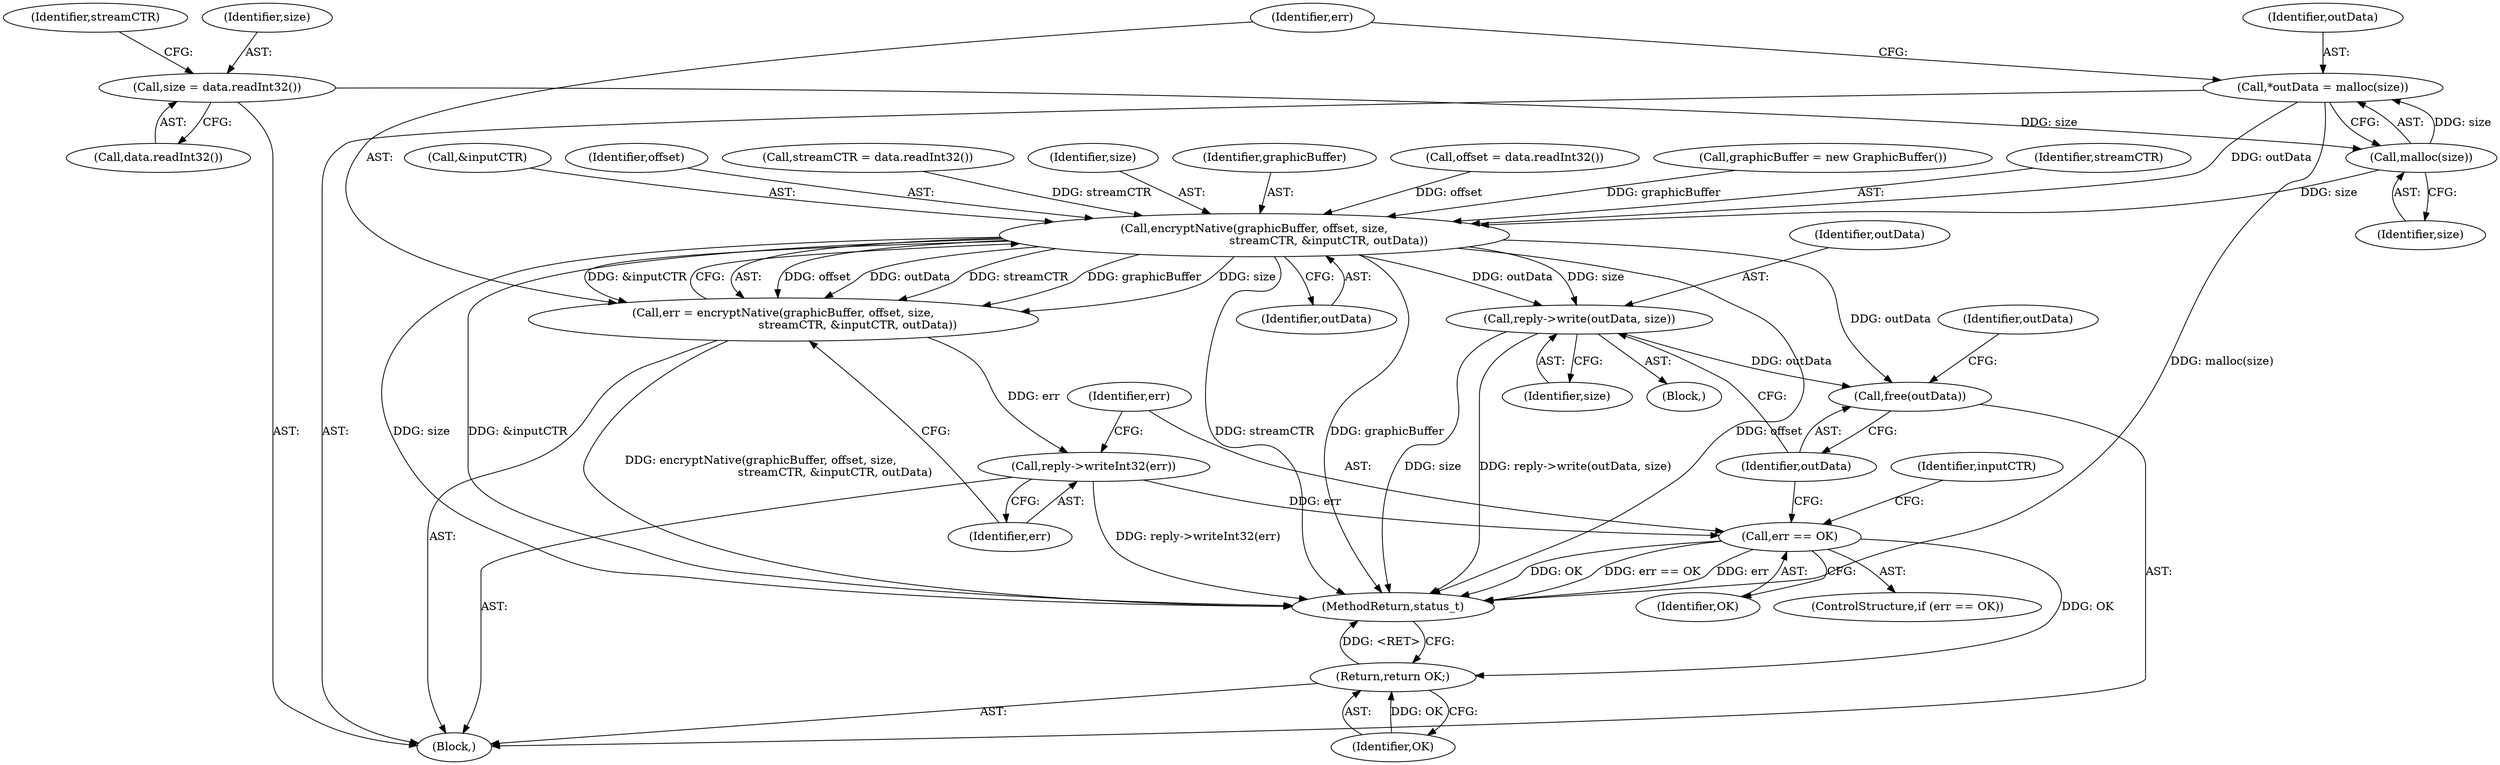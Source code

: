 digraph "0_Android_9667e3eff2d34c3797c3b529370de47b2c1f1bf6@API" {
"1000272" [label="(Call,*outData = malloc(size))"];
"1000274" [label="(Call,malloc(size))"];
"1000264" [label="(Call,size = data.readInt32())"];
"1000280" [label="(Call,encryptNative(graphicBuffer, offset, size,\n                                         streamCTR, &inputCTR, outData))"];
"1000278" [label="(Call,err = encryptNative(graphicBuffer, offset, size,\n                                         streamCTR, &inputCTR, outData))"];
"1000288" [label="(Call,reply->writeInt32(err))"];
"1000291" [label="(Call,err == OK)"];
"1000305" [label="(Return,return OK;)"];
"1000297" [label="(Call,reply->write(outData, size))"];
"1000300" [label="(Call,free(outData))"];
"1000306" [label="(Identifier,OK)"];
"1000291" [label="(Call,err == OK)"];
"1000269" [label="(Identifier,streamCTR)"];
"1000274" [label="(Call,malloc(size))"];
"1000297" [label="(Call,reply->write(outData, size))"];
"1000264" [label="(Call,size = data.readInt32())"];
"1000246" [label="(Block,)"];
"1000265" [label="(Identifier,size)"];
"1000293" [label="(Identifier,OK)"];
"1000282" [label="(Identifier,offset)"];
"1000294" [label="(Block,)"];
"1000268" [label="(Call,streamCTR = data.readInt32())"];
"1000300" [label="(Call,free(outData))"];
"1000298" [label="(Identifier,outData)"];
"1000266" [label="(Call,data.readInt32())"];
"1000283" [label="(Identifier,size)"];
"1000288" [label="(Call,reply->writeInt32(err))"];
"1000395" [label="(MethodReturn,status_t)"];
"1000273" [label="(Identifier,outData)"];
"1000281" [label="(Identifier,graphicBuffer)"];
"1000296" [label="(Identifier,inputCTR)"];
"1000289" [label="(Identifier,err)"];
"1000303" [label="(Identifier,outData)"];
"1000260" [label="(Call,offset = data.readInt32())"];
"1000280" [label="(Call,encryptNative(graphicBuffer, offset, size,\n                                         streamCTR, &inputCTR, outData))"];
"1000292" [label="(Identifier,err)"];
"1000301" [label="(Identifier,outData)"];
"1000287" [label="(Identifier,outData)"];
"1000252" [label="(Call,graphicBuffer = new GraphicBuffer())"];
"1000284" [label="(Identifier,streamCTR)"];
"1000299" [label="(Identifier,size)"];
"1000272" [label="(Call,*outData = malloc(size))"];
"1000275" [label="(Identifier,size)"];
"1000285" [label="(Call,&inputCTR)"];
"1000278" [label="(Call,err = encryptNative(graphicBuffer, offset, size,\n                                         streamCTR, &inputCTR, outData))"];
"1000279" [label="(Identifier,err)"];
"1000290" [label="(ControlStructure,if (err == OK))"];
"1000305" [label="(Return,return OK;)"];
"1000272" -> "1000246"  [label="AST: "];
"1000272" -> "1000274"  [label="CFG: "];
"1000273" -> "1000272"  [label="AST: "];
"1000274" -> "1000272"  [label="AST: "];
"1000279" -> "1000272"  [label="CFG: "];
"1000272" -> "1000395"  [label="DDG: malloc(size)"];
"1000274" -> "1000272"  [label="DDG: size"];
"1000272" -> "1000280"  [label="DDG: outData"];
"1000274" -> "1000275"  [label="CFG: "];
"1000275" -> "1000274"  [label="AST: "];
"1000264" -> "1000274"  [label="DDG: size"];
"1000274" -> "1000280"  [label="DDG: size"];
"1000264" -> "1000246"  [label="AST: "];
"1000264" -> "1000266"  [label="CFG: "];
"1000265" -> "1000264"  [label="AST: "];
"1000266" -> "1000264"  [label="AST: "];
"1000269" -> "1000264"  [label="CFG: "];
"1000280" -> "1000278"  [label="AST: "];
"1000280" -> "1000287"  [label="CFG: "];
"1000281" -> "1000280"  [label="AST: "];
"1000282" -> "1000280"  [label="AST: "];
"1000283" -> "1000280"  [label="AST: "];
"1000284" -> "1000280"  [label="AST: "];
"1000285" -> "1000280"  [label="AST: "];
"1000287" -> "1000280"  [label="AST: "];
"1000278" -> "1000280"  [label="CFG: "];
"1000280" -> "1000395"  [label="DDG: &inputCTR"];
"1000280" -> "1000395"  [label="DDG: offset"];
"1000280" -> "1000395"  [label="DDG: streamCTR"];
"1000280" -> "1000395"  [label="DDG: graphicBuffer"];
"1000280" -> "1000395"  [label="DDG: size"];
"1000280" -> "1000278"  [label="DDG: offset"];
"1000280" -> "1000278"  [label="DDG: outData"];
"1000280" -> "1000278"  [label="DDG: streamCTR"];
"1000280" -> "1000278"  [label="DDG: graphicBuffer"];
"1000280" -> "1000278"  [label="DDG: size"];
"1000280" -> "1000278"  [label="DDG: &inputCTR"];
"1000252" -> "1000280"  [label="DDG: graphicBuffer"];
"1000260" -> "1000280"  [label="DDG: offset"];
"1000268" -> "1000280"  [label="DDG: streamCTR"];
"1000280" -> "1000297"  [label="DDG: outData"];
"1000280" -> "1000297"  [label="DDG: size"];
"1000280" -> "1000300"  [label="DDG: outData"];
"1000278" -> "1000246"  [label="AST: "];
"1000279" -> "1000278"  [label="AST: "];
"1000289" -> "1000278"  [label="CFG: "];
"1000278" -> "1000395"  [label="DDG: encryptNative(graphicBuffer, offset, size,\n                                         streamCTR, &inputCTR, outData)"];
"1000278" -> "1000288"  [label="DDG: err"];
"1000288" -> "1000246"  [label="AST: "];
"1000288" -> "1000289"  [label="CFG: "];
"1000289" -> "1000288"  [label="AST: "];
"1000292" -> "1000288"  [label="CFG: "];
"1000288" -> "1000395"  [label="DDG: reply->writeInt32(err)"];
"1000288" -> "1000291"  [label="DDG: err"];
"1000291" -> "1000290"  [label="AST: "];
"1000291" -> "1000293"  [label="CFG: "];
"1000292" -> "1000291"  [label="AST: "];
"1000293" -> "1000291"  [label="AST: "];
"1000296" -> "1000291"  [label="CFG: "];
"1000301" -> "1000291"  [label="CFG: "];
"1000291" -> "1000395"  [label="DDG: err == OK"];
"1000291" -> "1000395"  [label="DDG: err"];
"1000291" -> "1000395"  [label="DDG: OK"];
"1000291" -> "1000305"  [label="DDG: OK"];
"1000305" -> "1000246"  [label="AST: "];
"1000305" -> "1000306"  [label="CFG: "];
"1000306" -> "1000305"  [label="AST: "];
"1000395" -> "1000305"  [label="CFG: "];
"1000305" -> "1000395"  [label="DDG: <RET>"];
"1000306" -> "1000305"  [label="DDG: OK"];
"1000297" -> "1000294"  [label="AST: "];
"1000297" -> "1000299"  [label="CFG: "];
"1000298" -> "1000297"  [label="AST: "];
"1000299" -> "1000297"  [label="AST: "];
"1000301" -> "1000297"  [label="CFG: "];
"1000297" -> "1000395"  [label="DDG: size"];
"1000297" -> "1000395"  [label="DDG: reply->write(outData, size)"];
"1000297" -> "1000300"  [label="DDG: outData"];
"1000300" -> "1000246"  [label="AST: "];
"1000300" -> "1000301"  [label="CFG: "];
"1000301" -> "1000300"  [label="AST: "];
"1000303" -> "1000300"  [label="CFG: "];
}
